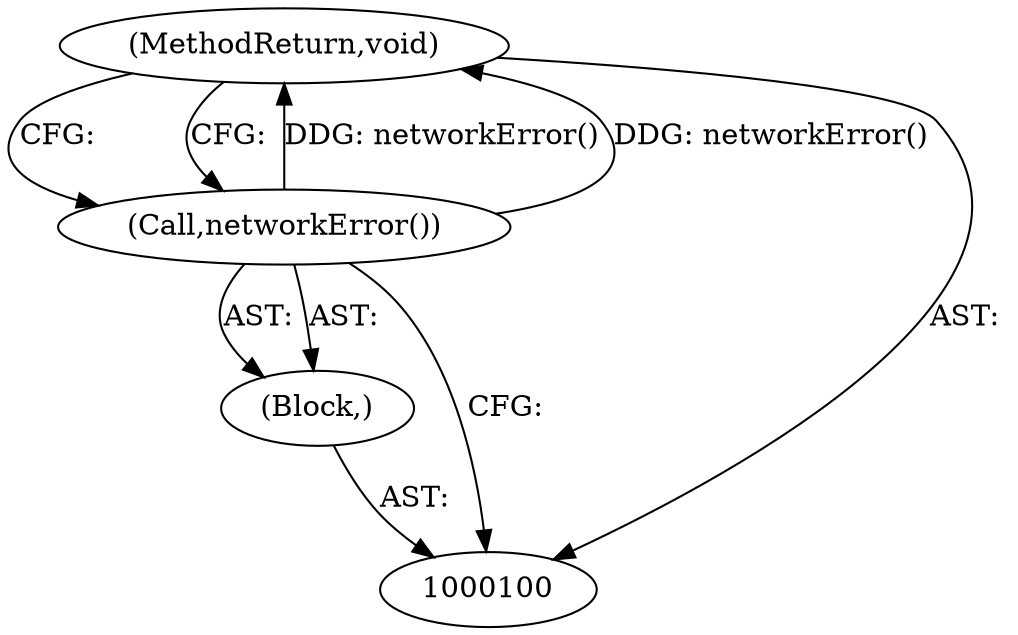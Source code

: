 digraph "1_Chrome_aa1a102f73565feeb1d121d0d6c9524bebcdd75f_1" {
"1000103" [label="(MethodReturn,void)"];
"1000101" [label="(Block,)"];
"1000102" [label="(Call,networkError())"];
"1000103" -> "1000100"  [label="AST: "];
"1000103" -> "1000102"  [label="CFG: "];
"1000102" -> "1000103"  [label="DDG: networkError()"];
"1000101" -> "1000100"  [label="AST: "];
"1000102" -> "1000101"  [label="AST: "];
"1000102" -> "1000101"  [label="AST: "];
"1000102" -> "1000100"  [label="CFG: "];
"1000103" -> "1000102"  [label="CFG: "];
"1000102" -> "1000103"  [label="DDG: networkError()"];
}
